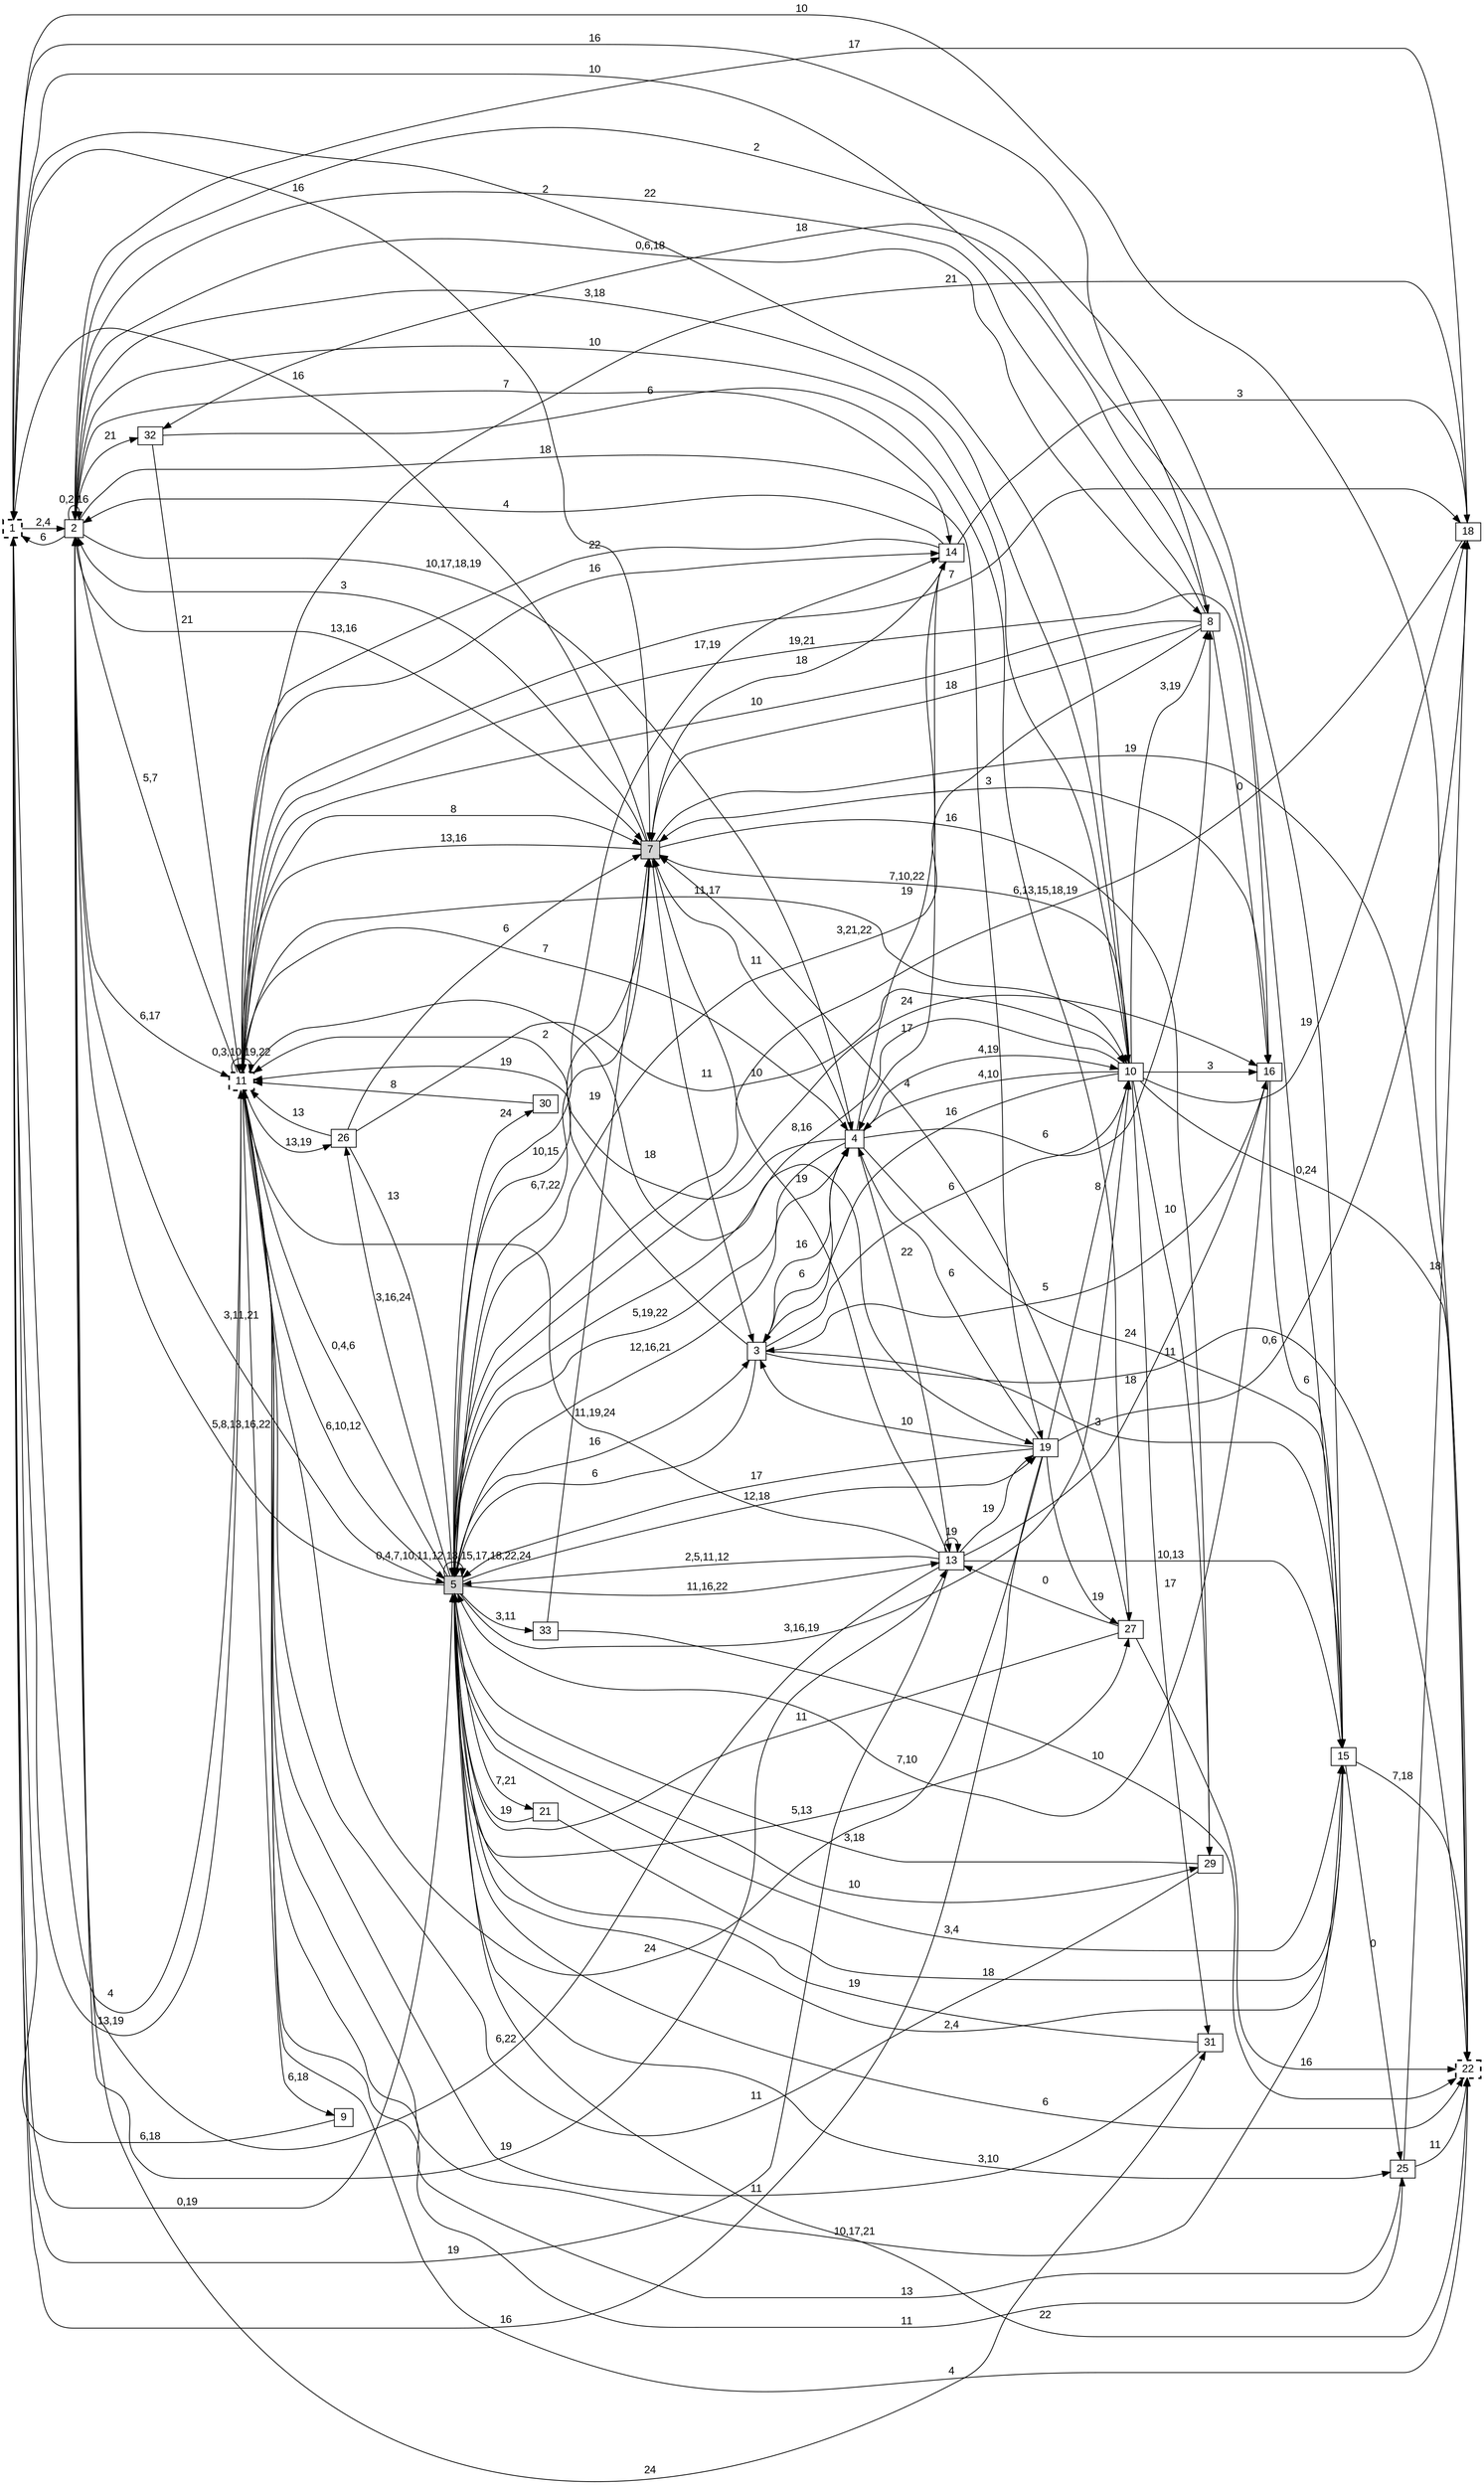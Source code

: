 digraph "NDFA" {
  rankdir=LR
  node [shape=box width=0.1 height=0.1 fontname=Arial]
  edge [fontname=Arial]
/* Estados */
 s1 [label="1" style="bold,dashed"] /* I:0 F:1 D:0 */
 s2 [label="2" ] /* I:0 F:0 D:0 */
 s3 [label="3" ] /* I:0 F:0 D:0 */
 s4 [label="4" ] /* I:0 F:0 D:0 */
 s5 [label="5" style="filled"] /* I:1 F:0 D:0 */
 s7 [label="7" style="filled"] /* I:1 F:0 D:0 */
 s8 [label="8" ] /* I:0 F:0 D:0 */
 s9 [label="9" ] /* I:0 F:0 D:0 */
 s10 [label="10" ] /* I:0 F:0 D:0 */
 s11 [label="11" style="bold,dashed"] /* I:0 F:1 D:0 */
 s13 [label="13" ] /* I:0 F:0 D:0 */
 s14 [label="14" ] /* I:0 F:0 D:0 */
 s15 [label="15" ] /* I:0 F:0 D:0 */
 s16 [label="16" ] /* I:0 F:0 D:0 */
 s18 [label="18" ] /* I:0 F:0 D:0 */
 s19 [label="19" ] /* I:0 F:0 D:0 */
 s21 [label="21" ] /* I:0 F:0 D:0 */
 s22 [label="22" style="bold,dashed"] /* I:0 F:1 D:0 */
 s25 [label="25" ] /* I:0 F:0 D:0 */
 s26 [label="26" ] /* I:0 F:0 D:0 */
 s27 [label="27" ] /* I:0 F:0 D:0 */
 s29 [label="29" ] /* I:0 F:0 D:0 */
 s30 [label="30" ] /* I:0 F:0 D:0 */
 s31 [label="31" ] /* I:0 F:0 D:0 */
 s32 [label="32" ] /* I:0 F:0 D:0 */
 s33 [label="33" ] /* I:0 F:0 D:0 */
/* Transiciones */
  s1 -> s2 [label="2,4"]
  s1 -> s5 [label="0,19"]
  s1 -> s7 [label="16"]
  s1 -> s8 [label="16"]
  s1 -> s11 [label="4"]
  s1 -> s22 [label="10"]
  s2 -> s1 [label="6"]
  s2 -> s2 [label="0,2,16"]
  s2 -> s4 [label="10,17,18,19"]
  s2 -> s5 [label="3,11,21"]
  s2 -> s7 [label="13,16"]
  s2 -> s8 [label="0,6,18"]
  s2 -> s10 [label="10"]
  s2 -> s11 [label="6,17"]
  s2 -> s13 [label="19"]
  s2 -> s14 [label="7"]
  s2 -> s15 [label="2"]
  s2 -> s19 [label="18"]
  s2 -> s31 [label="24"]
  s2 -> s32 [label="21"]
  s3 -> s4 [label="6"]
  s3 -> s5 [label="6"]
  s3 -> s10 [label="6"]
  s3 -> s11 [label="19"]
  s3 -> s15 [label="3"]
  s3 -> s22 [label="11"]
  s4 -> s3 [label="16"]
  s4 -> s5 [label="5,19,22"]
  s4 -> s7 [label="11"]
  s4 -> s8 [label="6"]
  s4 -> s10 [label="4,19"]
  s4 -> s11 [label="2"]
  s4 -> s13 [label="22"]
  s4 -> s14 [label="19"]
  s4 -> s15 [label="24"]
  s5 -> s2 [label="5,8,13,16,22"]
  s5 -> s3 [label="16"]
  s5 -> s4 [label="12,16,21"]
  s5 -> s5 [label="0,4,7,10,11,12,13,15,17,18,22,24"]
  s5 -> s7 [label="10,15"]
  s5 -> s10 [label="3,16,19"]
  s5 -> s11 [label="0,4,6"]
  s5 -> s13 [label="11,16,22"]
  s5 -> s14 [label="17,19"]
  s5 -> s15 [label="3,4"]
  s5 -> s16 [label="24"]
  s5 -> s19 [label="12,18"]
  s5 -> s21 [label="7,21"]
  s5 -> s22 [label="6"]
  s5 -> s25 [label="3,10"]
  s5 -> s26 [label="3,16,24"]
  s5 -> s27 [label="5,13"]
  s5 -> s29 [label="10"]
  s5 -> s30 [label="24"]
  s5 -> s33 [label="3,11"]
  s7 -> s1 [label="16"]
  s7 -> s2 [label="3"]
  s7 -> s3 [label="11"]
  s7 -> s5 [label="6,7,22"]
  s7 -> s11 [label="13,16"]
  s7 -> s22 [label="19"]
  s7 -> s29 [label="16"]
  s8 -> s1 [label="10"]
  s8 -> s2 [label="22"]
  s8 -> s5 [label="3,21,22"]
  s8 -> s7 [label="18"]
  s8 -> s11 [label="10"]
  s8 -> s16 [label="0"]
  s9 -> s1 [label="6,18"]
  s10 -> s1 [label="2"]
  s10 -> s2 [label="3,18"]
  s10 -> s3 [label="16"]
  s10 -> s4 [label="4,10"]
  s10 -> s5 [label="8,16"]
  s10 -> s7 [label="7,10,22"]
  s10 -> s8 [label="3,19"]
  s10 -> s16 [label="3"]
  s10 -> s18 [label="19"]
  s10 -> s22 [label="0,24"]
  s10 -> s29 [label="10"]
  s10 -> s31 [label="17"]
  s11 -> s1 [label="13,19"]
  s11 -> s2 [label="5,7"]
  s11 -> s4 [label="7"]
  s11 -> s5 [label="6,10,12"]
  s11 -> s7 [label="8"]
  s11 -> s9 [label="6,18"]
  s11 -> s10 [label="11,17"]
  s11 -> s11 [label="0,3,10,19,22"]
  s11 -> s14 [label="16"]
  s11 -> s16 [label="19,21"]
  s11 -> s18 [label="7"]
  s11 -> s19 [label="18"]
  s11 -> s22 [label="4"]
  s11 -> s25 [label="11"]
  s11 -> s26 [label="13,19"]
  s13 -> s1 [label="19"]
  s13 -> s2 [label="6,22"]
  s13 -> s5 [label="2,5,11,12"]
  s13 -> s7 [label="19"]
  s13 -> s11 [label="11,19,24"]
  s13 -> s13 [label="19"]
  s13 -> s15 [label="10,13"]
  s13 -> s16 [label="18"]
  s13 -> s19 [label="19"]
  s14 -> s2 [label="4"]
  s14 -> s4 [label="17"]
  s14 -> s7 [label="18"]
  s14 -> s11 [label="22"]
  s14 -> s18 [label="3"]
  s15 -> s5 [label="2,4"]
  s15 -> s11 [label="10,17,21"]
  s15 -> s22 [label="7,18"]
  s15 -> s25 [label="0"]
  s15 -> s32 [label="18"]
  s16 -> s3 [label="5"]
  s16 -> s5 [label="7,10"]
  s16 -> s7 [label="3"]
  s16 -> s15 [label="6"]
  s18 -> s2 [label="17"]
  s18 -> s5 [label="6,13,15,18,19"]
  s18 -> s11 [label="21"]
  s19 -> s1 [label="16"]
  s19 -> s3 [label="10"]
  s19 -> s4 [label="6"]
  s19 -> s5 [label="17"]
  s19 -> s10 [label="8"]
  s19 -> s11 [label="24"]
  s19 -> s18 [label="0,6"]
  s19 -> s27 [label="19"]
  s21 -> s5 [label="19"]
  s21 -> s15 [label="18"]
  s22 -> s5 [label="22"]
  s25 -> s11 [label="13"]
  s25 -> s18 [label="18"]
  s25 -> s22 [label="11"]
  s26 -> s5 [label="13"]
  s26 -> s7 [label="6"]
  s26 -> s10 [label="10"]
  s26 -> s11 [label="13"]
  s27 -> s5 [label="11"]
  s27 -> s7 [label="4"]
  s27 -> s13 [label="0"]
  s27 -> s22 [label="16"]
  s29 -> s5 [label="3,18"]
  s29 -> s11 [label="11"]
  s30 -> s11 [label="8"]
  s31 -> s5 [label="19"]
  s31 -> s11 [label="11"]
  s32 -> s11 [label="21"]
  s32 -> s27 [label="6"]
  s33 -> s7 [label="19"]
  s33 -> s22 [label="10"]
}
